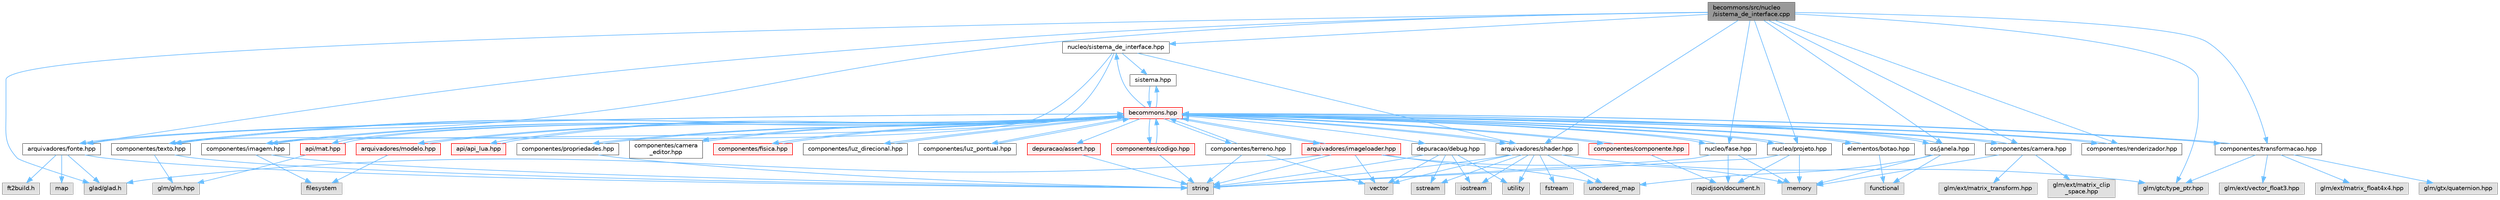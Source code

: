 digraph "becommons/src/nucleo/sistema_de_interface.cpp"
{
 // LATEX_PDF_SIZE
  bgcolor="transparent";
  edge [fontname=Helvetica,fontsize=10,labelfontname=Helvetica,labelfontsize=10];
  node [fontname=Helvetica,fontsize=10,shape=box,height=0.2,width=0.4];
  Node1 [id="Node000001",label="becommons/src/nucleo\l/sistema_de_interface.cpp",height=0.2,width=0.4,color="gray40", fillcolor="grey60", style="filled", fontcolor="black",tooltip=" "];
  Node1 -> Node2 [id="edge1_Node000001_Node000002",color="steelblue1",style="solid",tooltip=" "];
  Node2 [id="Node000002",label="glad/glad.h",height=0.2,width=0.4,color="grey60", fillcolor="#E0E0E0", style="filled",tooltip=" "];
  Node1 -> Node3 [id="edge2_Node000001_Node000003",color="steelblue1",style="solid",tooltip=" "];
  Node3 [id="Node000003",label="nucleo/sistema_de_interface.hpp",height=0.2,width=0.4,color="grey40", fillcolor="white", style="filled",URL="$sistema__de__interface_8hpp.html",tooltip=" "];
  Node3 -> Node4 [id="edge3_Node000003_Node000004",color="steelblue1",style="solid",tooltip=" "];
  Node4 [id="Node000004",label="sistema.hpp",height=0.2,width=0.4,color="grey40", fillcolor="white", style="filled",URL="$nucleo_2sistema_8hpp.html",tooltip=" "];
  Node4 -> Node5 [id="edge4_Node000004_Node000005",color="steelblue1",style="solid",tooltip=" "];
  Node5 [id="Node000005",label="becommons.hpp",height=0.2,width=0.4,color="red", fillcolor="#FFF0F0", style="filled",URL="$becommons_8hpp.html",tooltip=" "];
  Node5 -> Node6 [id="edge5_Node000005_Node000006",color="steelblue1",style="solid",tooltip=" "];
  Node6 [id="Node000006",label="api/api_lua.hpp",height=0.2,width=0.4,color="red", fillcolor="#FFF0F0", style="filled",URL="$api__lua_8hpp.html",tooltip="Gerencia a configuração do luabridge para api lua."];
  Node6 -> Node5 [id="edge6_Node000006_Node000005",color="steelblue1",style="solid",tooltip=" "];
  Node5 -> Node11 [id="edge7_Node000005_Node000011",color="steelblue1",style="solid",tooltip=" "];
  Node11 [id="Node000011",label="api/mat.hpp",height=0.2,width=0.4,color="red", fillcolor="#FFF0F0", style="filled",URL="$mat_8hpp.html",tooltip="Gerencia funçoes matemáticas."];
  Node11 -> Node12 [id="edge8_Node000011_Node000012",color="steelblue1",style="solid",tooltip=" "];
  Node12 [id="Node000012",label="glm/glm.hpp",height=0.2,width=0.4,color="grey60", fillcolor="#E0E0E0", style="filled",tooltip=" "];
  Node11 -> Node5 [id="edge9_Node000011_Node000005",color="steelblue1",style="solid",tooltip=" "];
  Node5 -> Node14 [id="edge10_Node000005_Node000014",color="steelblue1",style="solid",tooltip=" "];
  Node14 [id="Node000014",label="arquivadores/fonte.hpp",height=0.2,width=0.4,color="grey40", fillcolor="white", style="filled",URL="$fonte_8hpp.html",tooltip="Define estruturas básicas para renderização de textos."];
  Node14 -> Node2 [id="edge11_Node000014_Node000002",color="steelblue1",style="solid",tooltip=" "];
  Node14 -> Node15 [id="edge12_Node000014_Node000015",color="steelblue1",style="solid",tooltip=" "];
  Node15 [id="Node000015",label="string",height=0.2,width=0.4,color="grey60", fillcolor="#E0E0E0", style="filled",tooltip=" "];
  Node14 -> Node16 [id="edge13_Node000014_Node000016",color="steelblue1",style="solid",tooltip=" "];
  Node16 [id="Node000016",label="map",height=0.2,width=0.4,color="grey60", fillcolor="#E0E0E0", style="filled",tooltip=" "];
  Node14 -> Node17 [id="edge14_Node000014_Node000017",color="steelblue1",style="solid",tooltip=" "];
  Node17 [id="Node000017",label="ft2build.h",height=0.2,width=0.4,color="grey60", fillcolor="#E0E0E0", style="filled",tooltip=" "];
  Node14 -> Node5 [id="edge15_Node000014_Node000005",color="steelblue1",style="solid",tooltip=" "];
  Node5 -> Node18 [id="edge16_Node000005_Node000018",color="steelblue1",style="solid",tooltip=" "];
  Node18 [id="Node000018",label="arquivadores/imageloader.hpp",height=0.2,width=0.4,color="red", fillcolor="#FFF0F0", style="filled",URL="$imageloader_8hpp.html",tooltip="Gerencia as imagems/texturas carregadas na engine."];
  Node18 -> Node2 [id="edge17_Node000018_Node000002",color="steelblue1",style="solid",tooltip=" "];
  Node18 -> Node15 [id="edge18_Node000018_Node000015",color="steelblue1",style="solid",tooltip=" "];
  Node18 -> Node19 [id="edge19_Node000018_Node000019",color="steelblue1",style="solid",tooltip=" "];
  Node19 [id="Node000019",label="unordered_map",height=0.2,width=0.4,color="grey60", fillcolor="#E0E0E0", style="filled",tooltip=" "];
  Node18 -> Node22 [id="edge20_Node000018_Node000022",color="steelblue1",style="solid",tooltip=" "];
  Node22 [id="Node000022",label="vector",height=0.2,width=0.4,color="grey60", fillcolor="#E0E0E0", style="filled",tooltip=" "];
  Node18 -> Node23 [id="edge21_Node000018_Node000023",color="steelblue1",style="solid",tooltip=" "];
  Node23 [id="Node000023",label="memory",height=0.2,width=0.4,color="grey60", fillcolor="#E0E0E0", style="filled",tooltip=" "];
  Node18 -> Node5 [id="edge22_Node000018_Node000005",color="steelblue1",style="solid",tooltip=" "];
  Node5 -> Node24 [id="edge23_Node000005_Node000024",color="steelblue1",style="solid",tooltip=" "];
  Node24 [id="Node000024",label="arquivadores/modelo.hpp",height=0.2,width=0.4,color="red", fillcolor="#FFF0F0", style="filled",URL="$modelo_8hpp.html",tooltip="Carrega um modelo usando a biblioteca assimp com base em um diretório."];
  Node24 -> Node25 [id="edge24_Node000024_Node000025",color="steelblue1",style="solid",tooltip=" "];
  Node25 [id="Node000025",label="filesystem",height=0.2,width=0.4,color="grey60", fillcolor="#E0E0E0", style="filled",tooltip=" "];
  Node24 -> Node5 [id="edge25_Node000024_Node000005",color="steelblue1",style="solid",tooltip=" "];
  Node5 -> Node26 [id="edge26_Node000005_Node000026",color="steelblue1",style="solid",tooltip=" "];
  Node26 [id="Node000026",label="arquivadores/shader.hpp",height=0.2,width=0.4,color="grey40", fillcolor="white", style="filled",URL="$shader_8hpp.html",tooltip="Gerencia os shaders GLSL."];
  Node26 -> Node15 [id="edge27_Node000026_Node000015",color="steelblue1",style="solid",tooltip=" "];
  Node26 -> Node27 [id="edge28_Node000026_Node000027",color="steelblue1",style="solid",tooltip=" "];
  Node27 [id="Node000027",label="fstream",height=0.2,width=0.4,color="grey60", fillcolor="#E0E0E0", style="filled",tooltip=" "];
  Node26 -> Node28 [id="edge29_Node000026_Node000028",color="steelblue1",style="solid",tooltip=" "];
  Node28 [id="Node000028",label="sstream",height=0.2,width=0.4,color="grey60", fillcolor="#E0E0E0", style="filled",tooltip=" "];
  Node26 -> Node29 [id="edge30_Node000026_Node000029",color="steelblue1",style="solid",tooltip=" "];
  Node29 [id="Node000029",label="iostream",height=0.2,width=0.4,color="grey60", fillcolor="#E0E0E0", style="filled",tooltip=" "];
  Node26 -> Node22 [id="edge31_Node000026_Node000022",color="steelblue1",style="solid",tooltip=" "];
  Node26 -> Node30 [id="edge32_Node000026_Node000030",color="steelblue1",style="solid",tooltip=" "];
  Node30 [id="Node000030",label="utility",height=0.2,width=0.4,color="grey60", fillcolor="#E0E0E0", style="filled",tooltip=" "];
  Node26 -> Node19 [id="edge33_Node000026_Node000019",color="steelblue1",style="solid",tooltip=" "];
  Node26 -> Node31 [id="edge34_Node000026_Node000031",color="steelblue1",style="solid",tooltip=" "];
  Node31 [id="Node000031",label="glm/gtc/type_ptr.hpp",height=0.2,width=0.4,color="grey60", fillcolor="#E0E0E0", style="filled",tooltip=" "];
  Node26 -> Node5 [id="edge35_Node000026_Node000005",color="steelblue1",style="solid",tooltip=" "];
  Node5 -> Node32 [id="edge36_Node000005_Node000032",color="steelblue1",style="solid",tooltip=" "];
  Node32 [id="Node000032",label="componentes/camera.hpp",height=0.2,width=0.4,color="grey40", fillcolor="white", style="filled",URL="$camera_8hpp.html",tooltip="Estrutura básica de câmera."];
  Node32 -> Node33 [id="edge37_Node000032_Node000033",color="steelblue1",style="solid",tooltip=" "];
  Node33 [id="Node000033",label="glm/ext/matrix_clip\l_space.hpp",height=0.2,width=0.4,color="grey60", fillcolor="#E0E0E0", style="filled",tooltip=" "];
  Node32 -> Node34 [id="edge38_Node000032_Node000034",color="steelblue1",style="solid",tooltip=" "];
  Node34 [id="Node000034",label="glm/ext/matrix_transform.hpp",height=0.2,width=0.4,color="grey60", fillcolor="#E0E0E0", style="filled",tooltip=" "];
  Node32 -> Node23 [id="edge39_Node000032_Node000023",color="steelblue1",style="solid",tooltip=" "];
  Node32 -> Node5 [id="edge40_Node000032_Node000005",color="steelblue1",style="solid",tooltip=" "];
  Node5 -> Node35 [id="edge41_Node000005_Node000035",color="steelblue1",style="solid",tooltip=" "];
  Node35 [id="Node000035",label="componentes/camera\l_editor.hpp",height=0.2,width=0.4,color="grey40", fillcolor="white", style="filled",URL="$camera__editor_8hpp.html",tooltip=" "];
  Node35 -> Node5 [id="edge42_Node000035_Node000005",color="steelblue1",style="solid",tooltip=" "];
  Node5 -> Node36 [id="edge43_Node000005_Node000036",color="steelblue1",style="solid",tooltip=" "];
  Node36 [id="Node000036",label="componentes/codigo.hpp",height=0.2,width=0.4,color="red", fillcolor="#FFF0F0", style="filled",URL="$codigo_8hpp.html",tooltip="Componente de código para entidades ECS."];
  Node36 -> Node15 [id="edge44_Node000036_Node000015",color="steelblue1",style="solid",tooltip=" "];
  Node36 -> Node5 [id="edge45_Node000036_Node000005",color="steelblue1",style="solid",tooltip=" "];
  Node5 -> Node38 [id="edge46_Node000005_Node000038",color="steelblue1",style="solid",tooltip=" "];
  Node38 [id="Node000038",label="componentes/componente.hpp",height=0.2,width=0.4,color="red", fillcolor="#FFF0F0", style="filled",URL="$componente_8hpp.html",tooltip="Estrutura base para componetes."];
  Node38 -> Node40 [id="edge47_Node000038_Node000040",color="steelblue1",style="solid",tooltip=" "];
  Node40 [id="Node000040",label="rapidjson/document.h",height=0.2,width=0.4,color="grey60", fillcolor="#E0E0E0", style="filled",tooltip=" "];
  Node38 -> Node5 [id="edge48_Node000038_Node000005",color="steelblue1",style="solid",tooltip=" "];
  Node5 -> Node43 [id="edge49_Node000005_Node000043",color="steelblue1",style="solid",tooltip=" "];
  Node43 [id="Node000043",label="componentes/fisica.hpp",height=0.2,width=0.4,color="red", fillcolor="#FFF0F0", style="filled",URL="$fisica_8hpp.html",tooltip="Componente de física para entidades ECS."];
  Node43 -> Node5 [id="edge50_Node000043_Node000005",color="steelblue1",style="solid",tooltip=" "];
  Node5 -> Node44 [id="edge51_Node000005_Node000044",color="steelblue1",style="solid",tooltip=" "];
  Node44 [id="Node000044",label="componentes/imagem.hpp",height=0.2,width=0.4,color="grey40", fillcolor="white", style="filled",URL="$componentes_2imagem_8hpp.html",tooltip=" "];
  Node44 -> Node15 [id="edge52_Node000044_Node000015",color="steelblue1",style="solid",tooltip=" "];
  Node44 -> Node25 [id="edge53_Node000044_Node000025",color="steelblue1",style="solid",tooltip=" "];
  Node44 -> Node5 [id="edge54_Node000044_Node000005",color="steelblue1",style="solid",tooltip=" "];
  Node5 -> Node45 [id="edge55_Node000005_Node000045",color="steelblue1",style="solid",tooltip=" "];
  Node45 [id="Node000045",label="componentes/luz_direcional.hpp",height=0.2,width=0.4,color="grey40", fillcolor="white", style="filled",URL="$luz__direcional_8hpp.html",tooltip=" "];
  Node45 -> Node5 [id="edge56_Node000045_Node000005",color="steelblue1",style="solid",tooltip=" "];
  Node5 -> Node46 [id="edge57_Node000005_Node000046",color="steelblue1",style="solid",tooltip=" "];
  Node46 [id="Node000046",label="componentes/luz_pontual.hpp",height=0.2,width=0.4,color="grey40", fillcolor="white", style="filled",URL="$luz__pontual_8hpp.html",tooltip=" "];
  Node46 -> Node5 [id="edge58_Node000046_Node000005",color="steelblue1",style="solid",tooltip=" "];
  Node5 -> Node47 [id="edge59_Node000005_Node000047",color="steelblue1",style="solid",tooltip=" "];
  Node47 [id="Node000047",label="componentes/propriedades.hpp",height=0.2,width=0.4,color="grey40", fillcolor="white", style="filled",URL="$propriedades_8hpp.html",tooltip=" "];
  Node47 -> Node15 [id="edge60_Node000047_Node000015",color="steelblue1",style="solid",tooltip=" "];
  Node47 -> Node5 [id="edge61_Node000047_Node000005",color="steelblue1",style="solid",tooltip=" "];
  Node5 -> Node48 [id="edge62_Node000005_Node000048",color="steelblue1",style="solid",tooltip=" "];
  Node48 [id="Node000048",label="componentes/renderizador.hpp",height=0.2,width=0.4,color="grey40", fillcolor="white", style="filled",URL="$renderizador_8hpp.html",tooltip=" "];
  Node48 -> Node5 [id="edge63_Node000048_Node000005",color="steelblue1",style="solid",tooltip=" "];
  Node5 -> Node49 [id="edge64_Node000005_Node000049",color="steelblue1",style="solid",tooltip=" "];
  Node49 [id="Node000049",label="componentes/terreno.hpp",height=0.2,width=0.4,color="grey40", fillcolor="white", style="filled",URL="$terreno_8hpp.html",tooltip=" "];
  Node49 -> Node22 [id="edge65_Node000049_Node000022",color="steelblue1",style="solid",tooltip=" "];
  Node49 -> Node15 [id="edge66_Node000049_Node000015",color="steelblue1",style="solid",tooltip=" "];
  Node49 -> Node5 [id="edge67_Node000049_Node000005",color="steelblue1",style="solid",tooltip=" "];
  Node5 -> Node50 [id="edge68_Node000005_Node000050",color="steelblue1",style="solid",tooltip=" "];
  Node50 [id="Node000050",label="componentes/texto.hpp",height=0.2,width=0.4,color="grey40", fillcolor="white", style="filled",URL="$componentes_2texto_8hpp.html",tooltip=" "];
  Node50 -> Node12 [id="edge69_Node000050_Node000012",color="steelblue1",style="solid",tooltip=" "];
  Node50 -> Node15 [id="edge70_Node000050_Node000015",color="steelblue1",style="solid",tooltip=" "];
  Node50 -> Node5 [id="edge71_Node000050_Node000005",color="steelblue1",style="solid",tooltip=" "];
  Node5 -> Node51 [id="edge72_Node000005_Node000051",color="steelblue1",style="solid",tooltip=" "];
  Node51 [id="Node000051",label="componentes/transformacao.hpp",height=0.2,width=0.4,color="grey40", fillcolor="white", style="filled",URL="$transformacao_8hpp.html",tooltip="Calcula a mtriz de modelo para um objeto 3d qualquer."];
  Node51 -> Node5 [id="edge73_Node000051_Node000005",color="steelblue1",style="solid",tooltip=" "];
  Node51 -> Node52 [id="edge74_Node000051_Node000052",color="steelblue1",style="solid",tooltip=" "];
  Node52 [id="Node000052",label="glm/ext/vector_float3.hpp",height=0.2,width=0.4,color="grey60", fillcolor="#E0E0E0", style="filled",tooltip=" "];
  Node51 -> Node53 [id="edge75_Node000051_Node000053",color="steelblue1",style="solid",tooltip=" "];
  Node53 [id="Node000053",label="glm/ext/matrix_float4x4.hpp",height=0.2,width=0.4,color="grey60", fillcolor="#E0E0E0", style="filled",tooltip=" "];
  Node51 -> Node31 [id="edge76_Node000051_Node000031",color="steelblue1",style="solid",tooltip=" "];
  Node51 -> Node54 [id="edge77_Node000051_Node000054",color="steelblue1",style="solid",tooltip=" "];
  Node54 [id="Node000054",label="glm/gtx/quaternion.hpp",height=0.2,width=0.4,color="grey60", fillcolor="#E0E0E0", style="filled",tooltip=" "];
  Node5 -> Node55 [id="edge78_Node000005_Node000055",color="steelblue1",style="solid",tooltip=" "];
  Node55 [id="Node000055",label="depuracao/debug.hpp",height=0.2,width=0.4,color="grey40", fillcolor="white", style="filled",URL="$debug_8hpp.html",tooltip=" "];
  Node55 -> Node22 [id="edge79_Node000055_Node000022",color="steelblue1",style="solid",tooltip=" "];
  Node55 -> Node30 [id="edge80_Node000055_Node000030",color="steelblue1",style="solid",tooltip=" "];
  Node55 -> Node15 [id="edge81_Node000055_Node000015",color="steelblue1",style="solid",tooltip=" "];
  Node55 -> Node29 [id="edge82_Node000055_Node000029",color="steelblue1",style="solid",tooltip=" "];
  Node55 -> Node28 [id="edge83_Node000055_Node000028",color="steelblue1",style="solid",tooltip=" "];
  Node5 -> Node56 [id="edge84_Node000005_Node000056",color="steelblue1",style="solid",tooltip=" "];
  Node56 [id="Node000056",label="depuracao/assert.hpp",height=0.2,width=0.4,color="red", fillcolor="#FFF0F0", style="filled",URL="$assert_8hpp.html",tooltip=" "];
  Node56 -> Node15 [id="edge85_Node000056_Node000015",color="steelblue1",style="solid",tooltip=" "];
  Node5 -> Node59 [id="edge86_Node000005_Node000059",color="steelblue1",style="solid",tooltip=" "];
  Node59 [id="Node000059",label="elementos/botao.hpp",height=0.2,width=0.4,color="grey40", fillcolor="white", style="filled",URL="$botao_8hpp.html",tooltip=" "];
  Node59 -> Node60 [id="edge87_Node000059_Node000060",color="steelblue1",style="solid",tooltip=" "];
  Node60 [id="Node000060",label="functional",height=0.2,width=0.4,color="grey60", fillcolor="#E0E0E0", style="filled",tooltip=" "];
  Node59 -> Node5 [id="edge88_Node000059_Node000005",color="steelblue1",style="solid",tooltip=" "];
  Node5 -> Node65 [id="edge89_Node000005_Node000065",color="steelblue1",style="solid",tooltip=" "];
  Node65 [id="Node000065",label="nucleo/fase.hpp",height=0.2,width=0.4,color="grey40", fillcolor="white", style="filled",URL="$fase_8hpp.html",tooltip="Gerencia sistemas numa fase."];
  Node65 -> Node15 [id="edge90_Node000065_Node000015",color="steelblue1",style="solid",tooltip=" "];
  Node65 -> Node23 [id="edge91_Node000065_Node000023",color="steelblue1",style="solid",tooltip=" "];
  Node65 -> Node40 [id="edge92_Node000065_Node000040",color="steelblue1",style="solid",tooltip=" "];
  Node65 -> Node5 [id="edge93_Node000065_Node000005",color="steelblue1",style="solid",tooltip=" "];
  Node5 -> Node66 [id="edge94_Node000005_Node000066",color="steelblue1",style="solid",tooltip=" "];
  Node66 [id="Node000066",label="nucleo/projeto.hpp",height=0.2,width=0.4,color="grey40", fillcolor="white", style="filled",URL="$projeto_8hpp.html",tooltip="Gerencia configurações do projeto."];
  Node66 -> Node15 [id="edge95_Node000066_Node000015",color="steelblue1",style="solid",tooltip=" "];
  Node66 -> Node40 [id="edge96_Node000066_Node000040",color="steelblue1",style="solid",tooltip=" "];
  Node66 -> Node23 [id="edge97_Node000066_Node000023",color="steelblue1",style="solid",tooltip=" "];
  Node66 -> Node5 [id="edge98_Node000066_Node000005",color="steelblue1",style="solid",tooltip=" "];
  Node5 -> Node4 [id="edge99_Node000005_Node000004",color="steelblue1",style="solid",tooltip=" "];
  Node5 -> Node3 [id="edge100_Node000005_Node000003",color="steelblue1",style="solid",tooltip=" "];
  Node5 -> Node75 [id="edge101_Node000005_Node000075",color="steelblue1",style="solid",tooltip=" "];
  Node75 [id="Node000075",label="os/janela.hpp",height=0.2,width=0.4,color="grey40", fillcolor="white", style="filled",URL="$janela_8hpp.html",tooltip="Inicia e gerencia janela glfw."];
  Node75 -> Node60 [id="edge102_Node000075_Node000060",color="steelblue1",style="solid",tooltip=" "];
  Node75 -> Node23 [id="edge103_Node000075_Node000023",color="steelblue1",style="solid",tooltip=" "];
  Node75 -> Node19 [id="edge104_Node000075_Node000019",color="steelblue1",style="solid",tooltip=" "];
  Node75 -> Node5 [id="edge105_Node000075_Node000005",color="steelblue1",style="solid",tooltip=" "];
  Node3 -> Node26 [id="edge106_Node000003_Node000026",color="steelblue1",style="solid",tooltip=" "];
  Node3 -> Node50 [id="edge107_Node000003_Node000050",color="steelblue1",style="solid",tooltip=" "];
  Node3 -> Node44 [id="edge108_Node000003_Node000044",color="steelblue1",style="solid",tooltip=" "];
  Node1 -> Node48 [id="edge109_Node000001_Node000048",color="steelblue1",style="solid",tooltip=" "];
  Node1 -> Node51 [id="edge110_Node000001_Node000051",color="steelblue1",style="solid",tooltip=" "];
  Node1 -> Node32 [id="edge111_Node000001_Node000032",color="steelblue1",style="solid",tooltip=" "];
  Node1 -> Node65 [id="edge112_Node000001_Node000065",color="steelblue1",style="solid",tooltip=" "];
  Node1 -> Node26 [id="edge113_Node000001_Node000026",color="steelblue1",style="solid",tooltip=" "];
  Node1 -> Node31 [id="edge114_Node000001_Node000031",color="steelblue1",style="solid",tooltip=" "];
  Node1 -> Node50 [id="edge115_Node000001_Node000050",color="steelblue1",style="solid",tooltip=" "];
  Node1 -> Node14 [id="edge116_Node000001_Node000014",color="steelblue1",style="solid",tooltip=" "];
  Node1 -> Node75 [id="edge117_Node000001_Node000075",color="steelblue1",style="solid",tooltip=" "];
  Node1 -> Node66 [id="edge118_Node000001_Node000066",color="steelblue1",style="solid",tooltip=" "];
}
